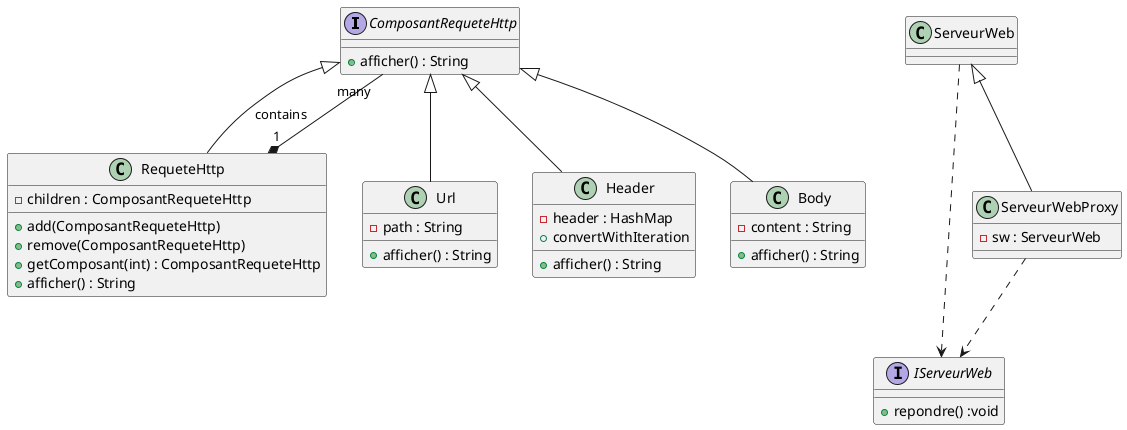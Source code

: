@startuml exemple

interface ComposantRequeteHttp {
     + afficher() : String   
}
class RequeteHttp{
    - children : ComposantRequeteHttp
    + add(ComposantRequeteHttp)
    + remove(ComposantRequeteHttp)
    + getComposant(int) : ComposantRequeteHttp
    + afficher() : String
}
class Url{
    - path : String
    + afficher() : String
}
class Header{
    - header : HashMap
    + convertWithIteration
    + afficher() : String
}
class Body{
    - content : String
    + afficher() : String
}

RequeteHttp "1" *-- "many" ComposantRequeteHttp
ComposantRequeteHttp <|-- RequeteHttp : contains
ComposantRequeteHttp <|-- Url
ComposantRequeteHttp <|-- Header
ComposantRequeteHttp <|-- Body

interface IServeurWeb {
     + repondre() :void   
}

class ServeurWeb
class ServeurWebProxy{
    - sw : ServeurWeb
}

ServeurWebProxy ..> IServeurWeb
ServeurWeb ..> IServeurWeb
ServeurWeb <|-- ServeurWebProxy


@enduml